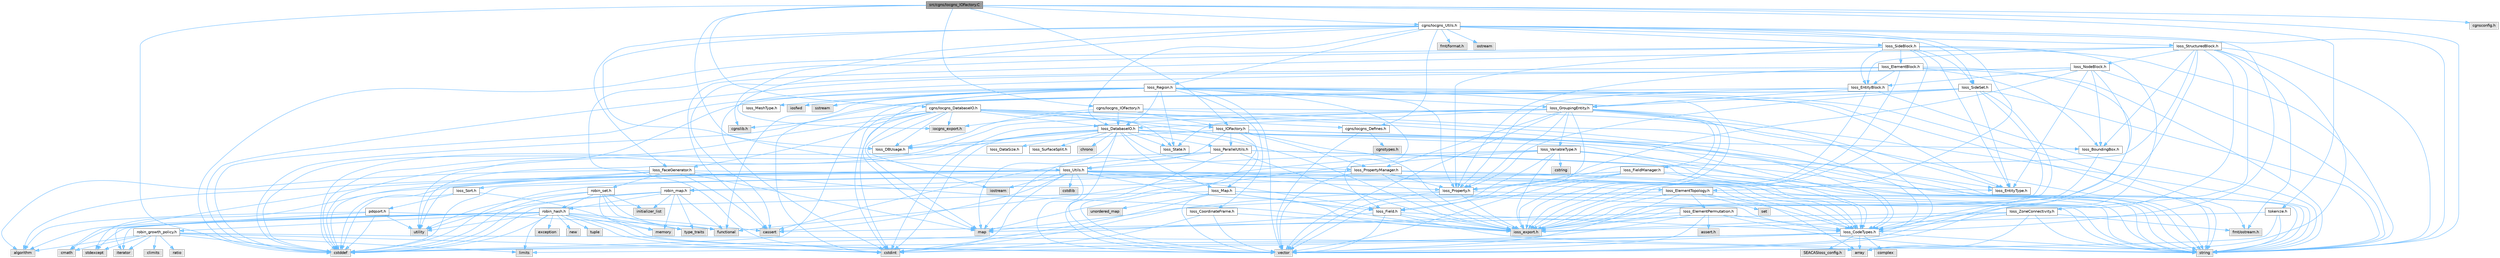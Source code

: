 digraph "src/cgns/Iocgns_IOFactory.C"
{
 // INTERACTIVE_SVG=YES
 // LATEX_PDF_SIZE
  bgcolor="transparent";
  edge [fontname=Helvetica,fontsize=10,labelfontname=Helvetica,labelfontsize=10];
  node [fontname=Helvetica,fontsize=10,shape=box,height=0.2,width=0.4];
  Node1 [id="Node000001",label="src/cgns/Iocgns_IOFactory.C",height=0.2,width=0.4,color="gray40", fillcolor="grey60", style="filled", fontcolor="black",tooltip=" "];
  Node1 -> Node2 [id="edge1_Node000001_Node000002",color="steelblue1",style="solid",tooltip=" "];
  Node2 [id="Node000002",label="Ioss_DBUsage.h",height=0.2,width=0.4,color="grey40", fillcolor="white", style="filled",URL="$Ioss__DBUsage_8h.html",tooltip=" "];
  Node1 -> Node3 [id="edge2_Node000001_Node000003",color="steelblue1",style="solid",tooltip=" "];
  Node3 [id="Node000003",label="Ioss_IOFactory.h",height=0.2,width=0.4,color="grey40", fillcolor="white", style="filled",URL="$Ioss__IOFactory_8h.html",tooltip=" "];
  Node3 -> Node4 [id="edge3_Node000003_Node000004",color="steelblue1",style="solid",tooltip=" "];
  Node4 [id="Node000004",label="ioss_export.h",height=0.2,width=0.4,color="grey60", fillcolor="#E0E0E0", style="filled",tooltip=" "];
  Node3 -> Node5 [id="edge4_Node000003_Node000005",color="steelblue1",style="solid",tooltip=" "];
  Node5 [id="Node000005",label="Ioss_CodeTypes.h",height=0.2,width=0.4,color="grey40", fillcolor="white", style="filled",URL="$Ioss__CodeTypes_8h.html",tooltip=" "];
  Node5 -> Node6 [id="edge5_Node000005_Node000006",color="steelblue1",style="solid",tooltip=" "];
  Node6 [id="Node000006",label="array",height=0.2,width=0.4,color="grey60", fillcolor="#E0E0E0", style="filled",tooltip=" "];
  Node5 -> Node7 [id="edge6_Node000005_Node000007",color="steelblue1",style="solid",tooltip=" "];
  Node7 [id="Node000007",label="cstddef",height=0.2,width=0.4,color="grey60", fillcolor="#E0E0E0", style="filled",tooltip=" "];
  Node5 -> Node8 [id="edge7_Node000005_Node000008",color="steelblue1",style="solid",tooltip=" "];
  Node8 [id="Node000008",label="cstdint",height=0.2,width=0.4,color="grey60", fillcolor="#E0E0E0", style="filled",tooltip=" "];
  Node5 -> Node9 [id="edge8_Node000005_Node000009",color="steelblue1",style="solid",tooltip=" "];
  Node9 [id="Node000009",label="string",height=0.2,width=0.4,color="grey60", fillcolor="#E0E0E0", style="filled",tooltip=" "];
  Node5 -> Node10 [id="edge9_Node000005_Node000010",color="steelblue1",style="solid",tooltip=" "];
  Node10 [id="Node000010",label="vector",height=0.2,width=0.4,color="grey60", fillcolor="#E0E0E0", style="filled",tooltip=" "];
  Node5 -> Node11 [id="edge10_Node000005_Node000011",color="steelblue1",style="solid",tooltip=" "];
  Node11 [id="Node000011",label="SEACASIoss_config.h",height=0.2,width=0.4,color="grey60", fillcolor="#E0E0E0", style="filled",tooltip=" "];
  Node5 -> Node12 [id="edge11_Node000005_Node000012",color="steelblue1",style="solid",tooltip=" "];
  Node12 [id="Node000012",label="complex",height=0.2,width=0.4,color="grey60", fillcolor="#E0E0E0", style="filled",tooltip=" "];
  Node3 -> Node9 [id="edge12_Node000003_Node000009",color="steelblue1",style="solid",tooltip=" "];
  Node3 -> Node2 [id="edge13_Node000003_Node000002",color="steelblue1",style="solid",tooltip=" "];
  Node3 -> Node13 [id="edge14_Node000003_Node000013",color="steelblue1",style="solid",tooltip=" "];
  Node13 [id="Node000013",label="Ioss_ParallelUtils.h",height=0.2,width=0.4,color="grey40", fillcolor="white", style="filled",URL="$Ioss__ParallelUtils_8h.html",tooltip=" "];
  Node13 -> Node4 [id="edge15_Node000013_Node000004",color="steelblue1",style="solid",tooltip=" "];
  Node13 -> Node5 [id="edge16_Node000013_Node000005",color="steelblue1",style="solid",tooltip=" "];
  Node13 -> Node14 [id="edge17_Node000013_Node000014",color="steelblue1",style="solid",tooltip=" "];
  Node14 [id="Node000014",label="Ioss_Utils.h",height=0.2,width=0.4,color="grey40", fillcolor="white", style="filled",URL="$Ioss__Utils_8h.html",tooltip=" "];
  Node14 -> Node4 [id="edge18_Node000014_Node000004",color="steelblue1",style="solid",tooltip=" "];
  Node14 -> Node5 [id="edge19_Node000014_Node000005",color="steelblue1",style="solid",tooltip=" "];
  Node14 -> Node15 [id="edge20_Node000014_Node000015",color="steelblue1",style="solid",tooltip=" "];
  Node15 [id="Node000015",label="Ioss_ElementTopology.h",height=0.2,width=0.4,color="grey40", fillcolor="white", style="filled",URL="$Ioss__ElementTopology_8h.html",tooltip=" "];
  Node15 -> Node4 [id="edge21_Node000015_Node000004",color="steelblue1",style="solid",tooltip=" "];
  Node15 -> Node5 [id="edge22_Node000015_Node000005",color="steelblue1",style="solid",tooltip=" "];
  Node15 -> Node16 [id="edge23_Node000015_Node000016",color="steelblue1",style="solid",tooltip=" "];
  Node16 [id="Node000016",label="Ioss_ElementPermutation.h",height=0.2,width=0.4,color="grey40", fillcolor="white", style="filled",URL="$Ioss__ElementPermutation_8h.html",tooltip=" "];
  Node16 -> Node4 [id="edge24_Node000016_Node000004",color="steelblue1",style="solid",tooltip=" "];
  Node16 -> Node5 [id="edge25_Node000016_Node000005",color="steelblue1",style="solid",tooltip=" "];
  Node16 -> Node17 [id="edge26_Node000016_Node000017",color="steelblue1",style="solid",tooltip=" "];
  Node17 [id="Node000017",label="assert.h",height=0.2,width=0.4,color="grey60", fillcolor="#E0E0E0", style="filled",tooltip=" "];
  Node16 -> Node18 [id="edge27_Node000016_Node000018",color="steelblue1",style="solid",tooltip=" "];
  Node18 [id="Node000018",label="limits",height=0.2,width=0.4,color="grey60", fillcolor="#E0E0E0", style="filled",tooltip=" "];
  Node16 -> Node19 [id="edge28_Node000016_Node000019",color="steelblue1",style="solid",tooltip=" "];
  Node19 [id="Node000019",label="map",height=0.2,width=0.4,color="grey60", fillcolor="#E0E0E0", style="filled",tooltip=" "];
  Node16 -> Node9 [id="edge29_Node000016_Node000009",color="steelblue1",style="solid",tooltip=" "];
  Node16 -> Node10 [id="edge30_Node000016_Node000010",color="steelblue1",style="solid",tooltip=" "];
  Node15 -> Node19 [id="edge31_Node000015_Node000019",color="steelblue1",style="solid",tooltip=" "];
  Node15 -> Node20 [id="edge32_Node000015_Node000020",color="steelblue1",style="solid",tooltip=" "];
  Node20 [id="Node000020",label="set",height=0.2,width=0.4,color="grey60", fillcolor="#E0E0E0", style="filled",tooltip=" "];
  Node15 -> Node9 [id="edge33_Node000015_Node000009",color="steelblue1",style="solid",tooltip=" "];
  Node15 -> Node10 [id="edge34_Node000015_Node000010",color="steelblue1",style="solid",tooltip=" "];
  Node14 -> Node21 [id="edge35_Node000014_Node000021",color="steelblue1",style="solid",tooltip=" "];
  Node21 [id="Node000021",label="Ioss_EntityType.h",height=0.2,width=0.4,color="grey40", fillcolor="white", style="filled",URL="$Ioss__EntityType_8h.html",tooltip=" "];
  Node14 -> Node22 [id="edge36_Node000014_Node000022",color="steelblue1",style="solid",tooltip=" "];
  Node22 [id="Node000022",label="Ioss_Field.h",height=0.2,width=0.4,color="grey40", fillcolor="white", style="filled",URL="$Ioss__Field_8h.html",tooltip=" "];
  Node22 -> Node4 [id="edge37_Node000022_Node000004",color="steelblue1",style="solid",tooltip=" "];
  Node22 -> Node5 [id="edge38_Node000022_Node000005",color="steelblue1",style="solid",tooltip=" "];
  Node22 -> Node7 [id="edge39_Node000022_Node000007",color="steelblue1",style="solid",tooltip=" "];
  Node22 -> Node9 [id="edge40_Node000022_Node000009",color="steelblue1",style="solid",tooltip=" "];
  Node22 -> Node10 [id="edge41_Node000022_Node000010",color="steelblue1",style="solid",tooltip=" "];
  Node14 -> Node23 [id="edge42_Node000014_Node000023",color="steelblue1",style="solid",tooltip=" "];
  Node23 [id="Node000023",label="Ioss_Property.h",height=0.2,width=0.4,color="grey40", fillcolor="white", style="filled",URL="$Ioss__Property_8h.html",tooltip=" "];
  Node23 -> Node4 [id="edge43_Node000023_Node000004",color="steelblue1",style="solid",tooltip=" "];
  Node23 -> Node8 [id="edge44_Node000023_Node000008",color="steelblue1",style="solid",tooltip=" "];
  Node23 -> Node9 [id="edge45_Node000023_Node000009",color="steelblue1",style="solid",tooltip=" "];
  Node23 -> Node10 [id="edge46_Node000023_Node000010",color="steelblue1",style="solid",tooltip=" "];
  Node14 -> Node24 [id="edge47_Node000014_Node000024",color="steelblue1",style="solid",tooltip=" "];
  Node24 [id="Node000024",label="Ioss_Sort.h",height=0.2,width=0.4,color="grey40", fillcolor="white", style="filled",URL="$Ioss__Sort_8h.html",tooltip=" "];
  Node24 -> Node25 [id="edge48_Node000024_Node000025",color="steelblue1",style="solid",tooltip=" "];
  Node25 [id="Node000025",label="pdqsort.h",height=0.2,width=0.4,color="grey40", fillcolor="white", style="filled",URL="$pdqsort_8h.html",tooltip=" "];
  Node25 -> Node26 [id="edge49_Node000025_Node000026",color="steelblue1",style="solid",tooltip=" "];
  Node26 [id="Node000026",label="algorithm",height=0.2,width=0.4,color="grey60", fillcolor="#E0E0E0", style="filled",tooltip=" "];
  Node25 -> Node7 [id="edge50_Node000025_Node000007",color="steelblue1",style="solid",tooltip=" "];
  Node25 -> Node27 [id="edge51_Node000025_Node000027",color="steelblue1",style="solid",tooltip=" "];
  Node27 [id="Node000027",label="functional",height=0.2,width=0.4,color="grey60", fillcolor="#E0E0E0", style="filled",tooltip=" "];
  Node25 -> Node28 [id="edge52_Node000025_Node000028",color="steelblue1",style="solid",tooltip=" "];
  Node28 [id="Node000028",label="iterator",height=0.2,width=0.4,color="grey60", fillcolor="#E0E0E0", style="filled",tooltip=" "];
  Node25 -> Node29 [id="edge53_Node000025_Node000029",color="steelblue1",style="solid",tooltip=" "];
  Node29 [id="Node000029",label="utility",height=0.2,width=0.4,color="grey60", fillcolor="#E0E0E0", style="filled",tooltip=" "];
  Node24 -> Node7 [id="edge54_Node000024_Node000007",color="steelblue1",style="solid",tooltip=" "];
  Node24 -> Node10 [id="edge55_Node000024_Node000010",color="steelblue1",style="solid",tooltip=" "];
  Node14 -> Node26 [id="edge56_Node000014_Node000026",color="steelblue1",style="solid",tooltip=" "];
  Node14 -> Node30 [id="edge57_Node000014_Node000030",color="steelblue1",style="solid",tooltip=" "];
  Node30 [id="Node000030",label="cassert",height=0.2,width=0.4,color="grey60", fillcolor="#E0E0E0", style="filled",tooltip=" "];
  Node14 -> Node31 [id="edge58_Node000014_Node000031",color="steelblue1",style="solid",tooltip=" "];
  Node31 [id="Node000031",label="cmath",height=0.2,width=0.4,color="grey60", fillcolor="#E0E0E0", style="filled",tooltip=" "];
  Node14 -> Node7 [id="edge59_Node000014_Node000007",color="steelblue1",style="solid",tooltip=" "];
  Node14 -> Node8 [id="edge60_Node000014_Node000008",color="steelblue1",style="solid",tooltip=" "];
  Node14 -> Node32 [id="edge61_Node000014_Node000032",color="steelblue1",style="solid",tooltip=" "];
  Node32 [id="Node000032",label="cstdlib",height=0.2,width=0.4,color="grey60", fillcolor="#E0E0E0", style="filled",tooltip=" "];
  Node14 -> Node33 [id="edge62_Node000014_Node000033",color="steelblue1",style="solid",tooltip=" "];
  Node33 [id="Node000033",label="iostream",height=0.2,width=0.4,color="grey60", fillcolor="#E0E0E0", style="filled",tooltip=" "];
  Node14 -> Node34 [id="edge63_Node000014_Node000034",color="steelblue1",style="solid",tooltip=" "];
  Node34 [id="Node000034",label="stdexcept",height=0.2,width=0.4,color="grey60", fillcolor="#E0E0E0", style="filled",tooltip=" "];
  Node14 -> Node9 [id="edge64_Node000014_Node000009",color="steelblue1",style="solid",tooltip=" "];
  Node14 -> Node10 [id="edge65_Node000014_Node000010",color="steelblue1",style="solid",tooltip=" "];
  Node13 -> Node30 [id="edge66_Node000013_Node000030",color="steelblue1",style="solid",tooltip=" "];
  Node13 -> Node7 [id="edge67_Node000013_Node000007",color="steelblue1",style="solid",tooltip=" "];
  Node13 -> Node9 [id="edge68_Node000013_Node000009",color="steelblue1",style="solid",tooltip=" "];
  Node13 -> Node10 [id="edge69_Node000013_Node000010",color="steelblue1",style="solid",tooltip=" "];
  Node3 -> Node35 [id="edge70_Node000003_Node000035",color="steelblue1",style="solid",tooltip=" "];
  Node35 [id="Node000035",label="Ioss_PropertyManager.h",height=0.2,width=0.4,color="grey40", fillcolor="white", style="filled",URL="$Ioss__PropertyManager_8h.html",tooltip=" "];
  Node35 -> Node4 [id="edge71_Node000035_Node000004",color="steelblue1",style="solid",tooltip=" "];
  Node35 -> Node5 [id="edge72_Node000035_Node000005",color="steelblue1",style="solid",tooltip=" "];
  Node35 -> Node23 [id="edge73_Node000035_Node000023",color="steelblue1",style="solid",tooltip=" "];
  Node35 -> Node7 [id="edge74_Node000035_Node000007",color="steelblue1",style="solid",tooltip=" "];
  Node35 -> Node9 [id="edge75_Node000035_Node000009",color="steelblue1",style="solid",tooltip=" "];
  Node35 -> Node10 [id="edge76_Node000035_Node000010",color="steelblue1",style="solid",tooltip=" "];
  Node35 -> Node36 [id="edge77_Node000035_Node000036",color="steelblue1",style="solid",tooltip=" "];
  Node36 [id="Node000036",label="robin_map.h",height=0.2,width=0.4,color="grey40", fillcolor="white", style="filled",URL="$robin__map_8h.html",tooltip=" "];
  Node36 -> Node7 [id="edge78_Node000036_Node000007",color="steelblue1",style="solid",tooltip=" "];
  Node36 -> Node27 [id="edge79_Node000036_Node000027",color="steelblue1",style="solid",tooltip=" "];
  Node36 -> Node37 [id="edge80_Node000036_Node000037",color="steelblue1",style="solid",tooltip=" "];
  Node37 [id="Node000037",label="initializer_list",height=0.2,width=0.4,color="grey60", fillcolor="#E0E0E0", style="filled",tooltip=" "];
  Node36 -> Node38 [id="edge81_Node000036_Node000038",color="steelblue1",style="solid",tooltip=" "];
  Node38 [id="Node000038",label="memory",height=0.2,width=0.4,color="grey60", fillcolor="#E0E0E0", style="filled",tooltip=" "];
  Node36 -> Node39 [id="edge82_Node000036_Node000039",color="steelblue1",style="solid",tooltip=" "];
  Node39 [id="Node000039",label="type_traits",height=0.2,width=0.4,color="grey60", fillcolor="#E0E0E0", style="filled",tooltip=" "];
  Node36 -> Node29 [id="edge83_Node000036_Node000029",color="steelblue1",style="solid",tooltip=" "];
  Node36 -> Node40 [id="edge84_Node000036_Node000040",color="steelblue1",style="solid",tooltip=" "];
  Node40 [id="Node000040",label="robin_hash.h",height=0.2,width=0.4,color="grey40", fillcolor="white", style="filled",URL="$robin__hash_8h.html",tooltip=" "];
  Node40 -> Node26 [id="edge85_Node000040_Node000026",color="steelblue1",style="solid",tooltip=" "];
  Node40 -> Node30 [id="edge86_Node000040_Node000030",color="steelblue1",style="solid",tooltip=" "];
  Node40 -> Node31 [id="edge87_Node000040_Node000031",color="steelblue1",style="solid",tooltip=" "];
  Node40 -> Node7 [id="edge88_Node000040_Node000007",color="steelblue1",style="solid",tooltip=" "];
  Node40 -> Node8 [id="edge89_Node000040_Node000008",color="steelblue1",style="solid",tooltip=" "];
  Node40 -> Node41 [id="edge90_Node000040_Node000041",color="steelblue1",style="solid",tooltip=" "];
  Node41 [id="Node000041",label="exception",height=0.2,width=0.4,color="grey60", fillcolor="#E0E0E0", style="filled",tooltip=" "];
  Node40 -> Node28 [id="edge91_Node000040_Node000028",color="steelblue1",style="solid",tooltip=" "];
  Node40 -> Node18 [id="edge92_Node000040_Node000018",color="steelblue1",style="solid",tooltip=" "];
  Node40 -> Node38 [id="edge93_Node000040_Node000038",color="steelblue1",style="solid",tooltip=" "];
  Node40 -> Node42 [id="edge94_Node000040_Node000042",color="steelblue1",style="solid",tooltip=" "];
  Node42 [id="Node000042",label="new",height=0.2,width=0.4,color="grey60", fillcolor="#E0E0E0", style="filled",tooltip=" "];
  Node40 -> Node34 [id="edge95_Node000040_Node000034",color="steelblue1",style="solid",tooltip=" "];
  Node40 -> Node43 [id="edge96_Node000040_Node000043",color="steelblue1",style="solid",tooltip=" "];
  Node43 [id="Node000043",label="tuple",height=0.2,width=0.4,color="grey60", fillcolor="#E0E0E0", style="filled",tooltip=" "];
  Node40 -> Node39 [id="edge97_Node000040_Node000039",color="steelblue1",style="solid",tooltip=" "];
  Node40 -> Node29 [id="edge98_Node000040_Node000029",color="steelblue1",style="solid",tooltip=" "];
  Node40 -> Node10 [id="edge99_Node000040_Node000010",color="steelblue1",style="solid",tooltip=" "];
  Node40 -> Node44 [id="edge100_Node000040_Node000044",color="steelblue1",style="solid",tooltip=" "];
  Node44 [id="Node000044",label="robin_growth_policy.h",height=0.2,width=0.4,color="grey40", fillcolor="white", style="filled",URL="$robin__growth__policy_8h.html",tooltip=" "];
  Node44 -> Node26 [id="edge101_Node000044_Node000026",color="steelblue1",style="solid",tooltip=" "];
  Node44 -> Node6 [id="edge102_Node000044_Node000006",color="steelblue1",style="solid",tooltip=" "];
  Node44 -> Node45 [id="edge103_Node000044_Node000045",color="steelblue1",style="solid",tooltip=" "];
  Node45 [id="Node000045",label="climits",height=0.2,width=0.4,color="grey60", fillcolor="#E0E0E0", style="filled",tooltip=" "];
  Node44 -> Node31 [id="edge104_Node000044_Node000031",color="steelblue1",style="solid",tooltip=" "];
  Node44 -> Node7 [id="edge105_Node000044_Node000007",color="steelblue1",style="solid",tooltip=" "];
  Node44 -> Node8 [id="edge106_Node000044_Node000008",color="steelblue1",style="solid",tooltip=" "];
  Node44 -> Node28 [id="edge107_Node000044_Node000028",color="steelblue1",style="solid",tooltip=" "];
  Node44 -> Node18 [id="edge108_Node000044_Node000018",color="steelblue1",style="solid",tooltip=" "];
  Node44 -> Node46 [id="edge109_Node000044_Node000046",color="steelblue1",style="solid",tooltip=" "];
  Node46 [id="Node000046",label="ratio",height=0.2,width=0.4,color="grey60", fillcolor="#E0E0E0", style="filled",tooltip=" "];
  Node44 -> Node34 [id="edge110_Node000044_Node000034",color="steelblue1",style="solid",tooltip=" "];
  Node3 -> Node19 [id="edge111_Node000003_Node000019",color="steelblue1",style="solid",tooltip=" "];
  Node3 -> Node10 [id="edge112_Node000003_Node000010",color="steelblue1",style="solid",tooltip=" "];
  Node1 -> Node47 [id="edge113_Node000001_Node000047",color="steelblue1",style="solid",tooltip=" "];
  Node47 [id="Node000047",label="cgns/Iocgns_DatabaseIO.h",height=0.2,width=0.4,color="grey40", fillcolor="white", style="filled",URL="$Iocgns__DatabaseIO_8h.html",tooltip=" "];
  Node47 -> Node48 [id="edge114_Node000047_Node000048",color="steelblue1",style="solid",tooltip=" "];
  Node48 [id="Node000048",label="iocgns_export.h",height=0.2,width=0.4,color="grey60", fillcolor="#E0E0E0", style="filled",tooltip=" "];
  Node47 -> Node5 [id="edge115_Node000047_Node000005",color="steelblue1",style="solid",tooltip=" "];
  Node47 -> Node2 [id="edge116_Node000047_Node000002",color="steelblue1",style="solid",tooltip=" "];
  Node47 -> Node49 [id="edge117_Node000047_Node000049",color="steelblue1",style="solid",tooltip=" "];
  Node49 [id="Node000049",label="Ioss_DatabaseIO.h",height=0.2,width=0.4,color="grey40", fillcolor="white", style="filled",URL="$Ioss__DatabaseIO_8h.html",tooltip=" "];
  Node49 -> Node4 [id="edge118_Node000049_Node000004",color="steelblue1",style="solid",tooltip=" "];
  Node49 -> Node50 [id="edge119_Node000049_Node000050",color="steelblue1",style="solid",tooltip=" "];
  Node50 [id="Node000050",label="Ioss_BoundingBox.h",height=0.2,width=0.4,color="grey40", fillcolor="white", style="filled",URL="$Ioss__BoundingBox_8h.html",tooltip=" "];
  Node50 -> Node4 [id="edge120_Node000050_Node000004",color="steelblue1",style="solid",tooltip=" "];
  Node49 -> Node5 [id="edge121_Node000049_Node000005",color="steelblue1",style="solid",tooltip=" "];
  Node49 -> Node2 [id="edge122_Node000049_Node000002",color="steelblue1",style="solid",tooltip=" "];
  Node49 -> Node51 [id="edge123_Node000049_Node000051",color="steelblue1",style="solid",tooltip=" "];
  Node51 [id="Node000051",label="Ioss_DataSize.h",height=0.2,width=0.4,color="grey40", fillcolor="white", style="filled",URL="$Ioss__DataSize_8h.html",tooltip=" "];
  Node49 -> Node21 [id="edge124_Node000049_Node000021",color="steelblue1",style="solid",tooltip=" "];
  Node49 -> Node52 [id="edge125_Node000049_Node000052",color="steelblue1",style="solid",tooltip=" "];
  Node52 [id="Node000052",label="Ioss_Map.h",height=0.2,width=0.4,color="grey40", fillcolor="white", style="filled",URL="$Ioss__Map_8h.html",tooltip=" "];
  Node52 -> Node4 [id="edge126_Node000052_Node000004",color="steelblue1",style="solid",tooltip=" "];
  Node52 -> Node5 [id="edge127_Node000052_Node000005",color="steelblue1",style="solid",tooltip=" "];
  Node52 -> Node22 [id="edge128_Node000052_Node000022",color="steelblue1",style="solid",tooltip=" "];
  Node52 -> Node7 [id="edge129_Node000052_Node000007",color="steelblue1",style="solid",tooltip=" "];
  Node52 -> Node8 [id="edge130_Node000052_Node000008",color="steelblue1",style="solid",tooltip=" "];
  Node52 -> Node9 [id="edge131_Node000052_Node000009",color="steelblue1",style="solid",tooltip=" "];
  Node52 -> Node10 [id="edge132_Node000052_Node000010",color="steelblue1",style="solid",tooltip=" "];
  Node52 -> Node53 [id="edge133_Node000052_Node000053",color="steelblue1",style="solid",tooltip=" "];
  Node53 [id="Node000053",label="unordered_map",height=0.2,width=0.4,color="grey60", fillcolor="#E0E0E0", style="filled",tooltip=" "];
  Node49 -> Node13 [id="edge134_Node000049_Node000013",color="steelblue1",style="solid",tooltip=" "];
  Node49 -> Node35 [id="edge135_Node000049_Node000035",color="steelblue1",style="solid",tooltip=" "];
  Node49 -> Node54 [id="edge136_Node000049_Node000054",color="steelblue1",style="solid",tooltip=" "];
  Node54 [id="Node000054",label="Ioss_State.h",height=0.2,width=0.4,color="grey40", fillcolor="white", style="filled",URL="$Ioss__State_8h.html",tooltip=" "];
  Node49 -> Node55 [id="edge137_Node000049_Node000055",color="steelblue1",style="solid",tooltip=" "];
  Node55 [id="Node000055",label="Ioss_SurfaceSplit.h",height=0.2,width=0.4,color="grey40", fillcolor="white", style="filled",URL="$Ioss__SurfaceSplit_8h.html",tooltip=" "];
  Node49 -> Node56 [id="edge138_Node000049_Node000056",color="steelblue1",style="solid",tooltip=" "];
  Node56 [id="Node000056",label="chrono",height=0.2,width=0.4,color="grey60", fillcolor="#E0E0E0", style="filled",tooltip=" "];
  Node49 -> Node7 [id="edge139_Node000049_Node000007",color="steelblue1",style="solid",tooltip=" "];
  Node49 -> Node8 [id="edge140_Node000049_Node000008",color="steelblue1",style="solid",tooltip=" "];
  Node49 -> Node19 [id="edge141_Node000049_Node000019",color="steelblue1",style="solid",tooltip=" "];
  Node49 -> Node9 [id="edge142_Node000049_Node000009",color="steelblue1",style="solid",tooltip=" "];
  Node49 -> Node29 [id="edge143_Node000049_Node000029",color="steelblue1",style="solid",tooltip=" "];
  Node49 -> Node10 [id="edge144_Node000049_Node000010",color="steelblue1",style="solid",tooltip=" "];
  Node47 -> Node57 [id="edge145_Node000047_Node000057",color="steelblue1",style="solid",tooltip=" "];
  Node57 [id="Node000057",label="Ioss_FaceGenerator.h",height=0.2,width=0.4,color="grey40", fillcolor="white", style="filled",URL="$Ioss__FaceGenerator_8h.html",tooltip=" "];
  Node57 -> Node4 [id="edge146_Node000057_Node000004",color="steelblue1",style="solid",tooltip=" "];
  Node57 -> Node26 [id="edge147_Node000057_Node000026",color="steelblue1",style="solid",tooltip=" "];
  Node57 -> Node6 [id="edge148_Node000057_Node000006",color="steelblue1",style="solid",tooltip=" "];
  Node57 -> Node30 [id="edge149_Node000057_Node000030",color="steelblue1",style="solid",tooltip=" "];
  Node57 -> Node7 [id="edge150_Node000057_Node000007",color="steelblue1",style="solid",tooltip=" "];
  Node57 -> Node19 [id="edge151_Node000057_Node000019",color="steelblue1",style="solid",tooltip=" "];
  Node57 -> Node58 [id="edge152_Node000057_Node000058",color="steelblue1",style="solid",tooltip=" "];
  Node58 [id="Node000058",label="robin_set.h",height=0.2,width=0.4,color="grey40", fillcolor="white", style="filled",URL="$robin__set_8h.html",tooltip=" "];
  Node58 -> Node7 [id="edge153_Node000058_Node000007",color="steelblue1",style="solid",tooltip=" "];
  Node58 -> Node27 [id="edge154_Node000058_Node000027",color="steelblue1",style="solid",tooltip=" "];
  Node58 -> Node37 [id="edge155_Node000058_Node000037",color="steelblue1",style="solid",tooltip=" "];
  Node58 -> Node38 [id="edge156_Node000058_Node000038",color="steelblue1",style="solid",tooltip=" "];
  Node58 -> Node39 [id="edge157_Node000058_Node000039",color="steelblue1",style="solid",tooltip=" "];
  Node58 -> Node29 [id="edge158_Node000058_Node000029",color="steelblue1",style="solid",tooltip=" "];
  Node58 -> Node40 [id="edge159_Node000058_Node000040",color="steelblue1",style="solid",tooltip=" "];
  Node57 -> Node29 [id="edge160_Node000057_Node000029",color="steelblue1",style="solid",tooltip=" "];
  Node47 -> Node3 [id="edge161_Node000047_Node000003",color="steelblue1",style="solid",tooltip=" "];
  Node47 -> Node52 [id="edge162_Node000047_Node000052",color="steelblue1",style="solid",tooltip=" "];
  Node47 -> Node54 [id="edge163_Node000047_Node000054",color="steelblue1",style="solid",tooltip=" "];
  Node47 -> Node7 [id="edge164_Node000047_Node000007",color="steelblue1",style="solid",tooltip=" "];
  Node47 -> Node8 [id="edge165_Node000047_Node000008",color="steelblue1",style="solid",tooltip=" "];
  Node47 -> Node33 [id="edge166_Node000047_Node000033",color="steelblue1",style="solid",tooltip=" "];
  Node47 -> Node19 [id="edge167_Node000047_Node000019",color="steelblue1",style="solid",tooltip=" "];
  Node47 -> Node9 [id="edge168_Node000047_Node000009",color="steelblue1",style="solid",tooltip=" "];
  Node47 -> Node59 [id="edge169_Node000047_Node000059",color="steelblue1",style="solid",tooltip=" "];
  Node59 [id="Node000059",label="cgns/Iocgns_Defines.h",height=0.2,width=0.4,color="grey40", fillcolor="white", style="filled",URL="$Iocgns__Defines_8h.html",tooltip=" "];
  Node59 -> Node60 [id="edge170_Node000059_Node000060",color="steelblue1",style="solid",tooltip=" "];
  Node60 [id="Node000060",label="cgnstypes.h",height=0.2,width=0.4,color="grey60", fillcolor="#E0E0E0", style="filled",tooltip=" "];
  Node59 -> Node10 [id="edge171_Node000059_Node000010",color="steelblue1",style="solid",tooltip=" "];
  Node47 -> Node61 [id="edge172_Node000047_Node000061",color="steelblue1",style="solid",tooltip=" "];
  Node61 [id="Node000061",label="cgnslib.h",height=0.2,width=0.4,color="grey60", fillcolor="#E0E0E0", style="filled",tooltip=" "];
  Node1 -> Node62 [id="edge173_Node000001_Node000062",color="steelblue1",style="solid",tooltip=" "];
  Node62 [id="Node000062",label="cgns/Iocgns_IOFactory.h",height=0.2,width=0.4,color="grey40", fillcolor="white", style="filled",URL="$Iocgns__IOFactory_8h.html",tooltip=" "];
  Node62 -> Node48 [id="edge174_Node000062_Node000048",color="steelblue1",style="solid",tooltip=" "];
  Node62 -> Node49 [id="edge175_Node000062_Node000049",color="steelblue1",style="solid",tooltip=" "];
  Node62 -> Node5 [id="edge176_Node000062_Node000005",color="steelblue1",style="solid",tooltip=" "];
  Node62 -> Node2 [id="edge177_Node000062_Node000002",color="steelblue1",style="solid",tooltip=" "];
  Node62 -> Node3 [id="edge178_Node000062_Node000003",color="steelblue1",style="solid",tooltip=" "];
  Node62 -> Node9 [id="edge179_Node000062_Node000009",color="steelblue1",style="solid",tooltip=" "];
  Node1 -> Node63 [id="edge180_Node000001_Node000063",color="steelblue1",style="solid",tooltip=" "];
  Node63 [id="Node000063",label="cgns/Iocgns_Utils.h",height=0.2,width=0.4,color="grey40", fillcolor="white", style="filled",URL="$Iocgns__Utils_8h.html",tooltip=" "];
  Node63 -> Node48 [id="edge181_Node000063_Node000048",color="steelblue1",style="solid",tooltip=" "];
  Node63 -> Node5 [id="edge182_Node000063_Node000005",color="steelblue1",style="solid",tooltip=" "];
  Node63 -> Node49 [id="edge183_Node000063_Node000049",color="steelblue1",style="solid",tooltip=" "];
  Node63 -> Node15 [id="edge184_Node000063_Node000015",color="steelblue1",style="solid",tooltip=" "];
  Node63 -> Node57 [id="edge185_Node000063_Node000057",color="steelblue1",style="solid",tooltip=" "];
  Node63 -> Node64 [id="edge186_Node000063_Node000064",color="steelblue1",style="solid",tooltip=" "];
  Node64 [id="Node000064",label="Ioss_Region.h",height=0.2,width=0.4,color="grey40", fillcolor="white", style="filled",URL="$Ioss__Region_8h.html",tooltip=" "];
  Node64 -> Node4 [id="edge187_Node000064_Node000004",color="steelblue1",style="solid",tooltip=" "];
  Node64 -> Node65 [id="edge188_Node000064_Node000065",color="steelblue1",style="solid",tooltip=" "];
  Node65 [id="Node000065",label="Ioss_CoordinateFrame.h",height=0.2,width=0.4,color="grey40", fillcolor="white", style="filled",URL="$Ioss__CoordinateFrame_8h.html",tooltip=" "];
  Node65 -> Node4 [id="edge189_Node000065_Node000004",color="steelblue1",style="solid",tooltip=" "];
  Node65 -> Node8 [id="edge190_Node000065_Node000008",color="steelblue1",style="solid",tooltip=" "];
  Node65 -> Node10 [id="edge191_Node000065_Node000010",color="steelblue1",style="solid",tooltip=" "];
  Node64 -> Node49 [id="edge192_Node000064_Node000049",color="steelblue1",style="solid",tooltip=" "];
  Node64 -> Node21 [id="edge193_Node000064_Node000021",color="steelblue1",style="solid",tooltip=" "];
  Node64 -> Node22 [id="edge194_Node000064_Node000022",color="steelblue1",style="solid",tooltip=" "];
  Node64 -> Node66 [id="edge195_Node000064_Node000066",color="steelblue1",style="solid",tooltip=" "];
  Node66 [id="Node000066",label="Ioss_GroupingEntity.h",height=0.2,width=0.4,color="grey40", fillcolor="white", style="filled",URL="$Ioss__GroupingEntity_8h.html",tooltip=" "];
  Node66 -> Node4 [id="edge196_Node000066_Node000004",color="steelblue1",style="solid",tooltip=" "];
  Node66 -> Node5 [id="edge197_Node000066_Node000005",color="steelblue1",style="solid",tooltip=" "];
  Node66 -> Node49 [id="edge198_Node000066_Node000049",color="steelblue1",style="solid",tooltip=" "];
  Node66 -> Node21 [id="edge199_Node000066_Node000021",color="steelblue1",style="solid",tooltip=" "];
  Node66 -> Node22 [id="edge200_Node000066_Node000022",color="steelblue1",style="solid",tooltip=" "];
  Node66 -> Node67 [id="edge201_Node000066_Node000067",color="steelblue1",style="solid",tooltip=" "];
  Node67 [id="Node000067",label="Ioss_FieldManager.h",height=0.2,width=0.4,color="grey40", fillcolor="white", style="filled",URL="$Ioss__FieldManager_8h.html",tooltip=" "];
  Node67 -> Node4 [id="edge202_Node000067_Node000004",color="steelblue1",style="solid",tooltip=" "];
  Node67 -> Node5 [id="edge203_Node000067_Node000005",color="steelblue1",style="solid",tooltip=" "];
  Node67 -> Node22 [id="edge204_Node000067_Node000022",color="steelblue1",style="solid",tooltip=" "];
  Node67 -> Node7 [id="edge205_Node000067_Node000007",color="steelblue1",style="solid",tooltip=" "];
  Node67 -> Node9 [id="edge206_Node000067_Node000009",color="steelblue1",style="solid",tooltip=" "];
  Node67 -> Node10 [id="edge207_Node000067_Node000010",color="steelblue1",style="solid",tooltip=" "];
  Node67 -> Node36 [id="edge208_Node000067_Node000036",color="steelblue1",style="solid",tooltip=" "];
  Node66 -> Node23 [id="edge209_Node000066_Node000023",color="steelblue1",style="solid",tooltip=" "];
  Node66 -> Node35 [id="edge210_Node000066_Node000035",color="steelblue1",style="solid",tooltip=" "];
  Node66 -> Node54 [id="edge211_Node000066_Node000054",color="steelblue1",style="solid",tooltip=" "];
  Node66 -> Node68 [id="edge212_Node000066_Node000068",color="steelblue1",style="solid",tooltip=" "];
  Node68 [id="Node000068",label="Ioss_VariableType.h",height=0.2,width=0.4,color="grey40", fillcolor="white", style="filled",URL="$Ioss__VariableType_8h.html",tooltip=" "];
  Node68 -> Node4 [id="edge213_Node000068_Node000004",color="steelblue1",style="solid",tooltip=" "];
  Node68 -> Node5 [id="edge214_Node000068_Node000005",color="steelblue1",style="solid",tooltip=" "];
  Node68 -> Node14 [id="edge215_Node000068_Node000014",color="steelblue1",style="solid",tooltip=" "];
  Node68 -> Node69 [id="edge216_Node000068_Node000069",color="steelblue1",style="solid",tooltip=" "];
  Node69 [id="Node000069",label="cstring",height=0.2,width=0.4,color="grey60", fillcolor="#E0E0E0", style="filled",tooltip=" "];
  Node68 -> Node27 [id="edge217_Node000068_Node000027",color="steelblue1",style="solid",tooltip=" "];
  Node68 -> Node19 [id="edge218_Node000068_Node000019",color="steelblue1",style="solid",tooltip=" "];
  Node68 -> Node9 [id="edge219_Node000068_Node000009",color="steelblue1",style="solid",tooltip=" "];
  Node68 -> Node10 [id="edge220_Node000068_Node000010",color="steelblue1",style="solid",tooltip=" "];
  Node66 -> Node7 [id="edge221_Node000066_Node000007",color="steelblue1",style="solid",tooltip=" "];
  Node66 -> Node8 [id="edge222_Node000066_Node000008",color="steelblue1",style="solid",tooltip=" "];
  Node66 -> Node9 [id="edge223_Node000066_Node000009",color="steelblue1",style="solid",tooltip=" "];
  Node66 -> Node10 [id="edge224_Node000066_Node000010",color="steelblue1",style="solid",tooltip=" "];
  Node64 -> Node70 [id="edge225_Node000064_Node000070",color="steelblue1",style="solid",tooltip=" "];
  Node70 [id="Node000070",label="Ioss_MeshType.h",height=0.2,width=0.4,color="grey40", fillcolor="white", style="filled",URL="$Ioss__MeshType_8h.html",tooltip=" "];
  Node64 -> Node23 [id="edge226_Node000064_Node000023",color="steelblue1",style="solid",tooltip=" "];
  Node64 -> Node54 [id="edge227_Node000064_Node000054",color="steelblue1",style="solid",tooltip=" "];
  Node64 -> Node7 [id="edge228_Node000064_Node000007",color="steelblue1",style="solid",tooltip=" "];
  Node64 -> Node8 [id="edge229_Node000064_Node000008",color="steelblue1",style="solid",tooltip=" "];
  Node64 -> Node27 [id="edge230_Node000064_Node000027",color="steelblue1",style="solid",tooltip=" "];
  Node64 -> Node71 [id="edge231_Node000064_Node000071",color="steelblue1",style="solid",tooltip=" "];
  Node71 [id="Node000071",label="iosfwd",height=0.2,width=0.4,color="grey60", fillcolor="#E0E0E0", style="filled",tooltip=" "];
  Node64 -> Node19 [id="edge232_Node000064_Node000019",color="steelblue1",style="solid",tooltip=" "];
  Node64 -> Node9 [id="edge233_Node000064_Node000009",color="steelblue1",style="solid",tooltip=" "];
  Node64 -> Node29 [id="edge234_Node000064_Node000029",color="steelblue1",style="solid",tooltip=" "];
  Node64 -> Node10 [id="edge235_Node000064_Node000010",color="steelblue1",style="solid",tooltip=" "];
  Node64 -> Node72 [id="edge236_Node000064_Node000072",color="steelblue1",style="solid",tooltip=" "];
  Node72 [id="Node000072",label="sstream",height=0.2,width=0.4,color="grey60", fillcolor="#E0E0E0", style="filled",tooltip=" "];
  Node64 -> Node73 [id="edge237_Node000064_Node000073",color="steelblue1",style="solid",tooltip=" "];
  Node73 [id="Node000073",label="fmt/ostream.h",height=0.2,width=0.4,color="grey60", fillcolor="#E0E0E0", style="filled",tooltip=" "];
  Node63 -> Node74 [id="edge238_Node000063_Node000074",color="steelblue1",style="solid",tooltip=" "];
  Node74 [id="Node000074",label="Ioss_SideBlock.h",height=0.2,width=0.4,color="grey40", fillcolor="white", style="filled",URL="$Ioss__SideBlock_8h.html",tooltip=" "];
  Node74 -> Node4 [id="edge239_Node000074_Node000004",color="steelblue1",style="solid",tooltip=" "];
  Node74 -> Node75 [id="edge240_Node000074_Node000075",color="steelblue1",style="solid",tooltip=" "];
  Node75 [id="Node000075",label="Ioss_ElementBlock.h",height=0.2,width=0.4,color="grey40", fillcolor="white", style="filled",URL="$Ioss__ElementBlock_8h.html",tooltip=" "];
  Node75 -> Node4 [id="edge241_Node000075_Node000004",color="steelblue1",style="solid",tooltip=" "];
  Node75 -> Node50 [id="edge242_Node000075_Node000050",color="steelblue1",style="solid",tooltip=" "];
  Node75 -> Node5 [id="edge243_Node000075_Node000005",color="steelblue1",style="solid",tooltip=" "];
  Node75 -> Node76 [id="edge244_Node000075_Node000076",color="steelblue1",style="solid",tooltip=" "];
  Node76 [id="Node000076",label="Ioss_EntityBlock.h",height=0.2,width=0.4,color="grey40", fillcolor="white", style="filled",URL="$Ioss__EntityBlock_8h.html",tooltip=" "];
  Node76 -> Node4 [id="edge245_Node000076_Node000004",color="steelblue1",style="solid",tooltip=" "];
  Node76 -> Node66 [id="edge246_Node000076_Node000066",color="steelblue1",style="solid",tooltip=" "];
  Node76 -> Node23 [id="edge247_Node000076_Node000023",color="steelblue1",style="solid",tooltip=" "];
  Node76 -> Node7 [id="edge248_Node000076_Node000007",color="steelblue1",style="solid",tooltip=" "];
  Node76 -> Node9 [id="edge249_Node000076_Node000009",color="steelblue1",style="solid",tooltip=" "];
  Node75 -> Node23 [id="edge250_Node000075_Node000023",color="steelblue1",style="solid",tooltip=" "];
  Node75 -> Node30 [id="edge251_Node000075_Node000030",color="steelblue1",style="solid",tooltip=" "];
  Node75 -> Node9 [id="edge252_Node000075_Node000009",color="steelblue1",style="solid",tooltip=" "];
  Node74 -> Node76 [id="edge253_Node000074_Node000076",color="steelblue1",style="solid",tooltip=" "];
  Node74 -> Node21 [id="edge254_Node000074_Node000021",color="steelblue1",style="solid",tooltip=" "];
  Node74 -> Node23 [id="edge255_Node000074_Node000023",color="steelblue1",style="solid",tooltip=" "];
  Node74 -> Node77 [id="edge256_Node000074_Node000077",color="steelblue1",style="solid",tooltip=" "];
  Node77 [id="Node000077",label="Ioss_SideSet.h",height=0.2,width=0.4,color="grey40", fillcolor="white", style="filled",URL="$Ioss__SideSet_8h.html",tooltip=" "];
  Node77 -> Node4 [id="edge257_Node000077_Node000004",color="steelblue1",style="solid",tooltip=" "];
  Node77 -> Node21 [id="edge258_Node000077_Node000021",color="steelblue1",style="solid",tooltip=" "];
  Node77 -> Node66 [id="edge259_Node000077_Node000066",color="steelblue1",style="solid",tooltip=" "];
  Node77 -> Node23 [id="edge260_Node000077_Node000023",color="steelblue1",style="solid",tooltip=" "];
  Node77 -> Node7 [id="edge261_Node000077_Node000007",color="steelblue1",style="solid",tooltip=" "];
  Node77 -> Node8 [id="edge262_Node000077_Node000008",color="steelblue1",style="solid",tooltip=" "];
  Node77 -> Node9 [id="edge263_Node000077_Node000009",color="steelblue1",style="solid",tooltip=" "];
  Node77 -> Node10 [id="edge264_Node000077_Node000010",color="steelblue1",style="solid",tooltip=" "];
  Node74 -> Node7 [id="edge265_Node000074_Node000007",color="steelblue1",style="solid",tooltip=" "];
  Node74 -> Node8 [id="edge266_Node000074_Node000008",color="steelblue1",style="solid",tooltip=" "];
  Node74 -> Node9 [id="edge267_Node000074_Node000009",color="steelblue1",style="solid",tooltip=" "];
  Node74 -> Node10 [id="edge268_Node000074_Node000010",color="steelblue1",style="solid",tooltip=" "];
  Node63 -> Node77 [id="edge269_Node000063_Node000077",color="steelblue1",style="solid",tooltip=" "];
  Node63 -> Node78 [id="edge270_Node000063_Node000078",color="steelblue1",style="solid",tooltip=" "];
  Node78 [id="Node000078",label="Ioss_StructuredBlock.h",height=0.2,width=0.4,color="grey40", fillcolor="white", style="filled",URL="$Ioss__StructuredBlock_8h.html",tooltip=" "];
  Node78 -> Node4 [id="edge271_Node000078_Node000004",color="steelblue1",style="solid",tooltip=" "];
  Node78 -> Node50 [id="edge272_Node000078_Node000050",color="steelblue1",style="solid",tooltip=" "];
  Node78 -> Node5 [id="edge273_Node000078_Node000005",color="steelblue1",style="solid",tooltip=" "];
  Node78 -> Node76 [id="edge274_Node000078_Node000076",color="steelblue1",style="solid",tooltip=" "];
  Node78 -> Node79 [id="edge275_Node000078_Node000079",color="steelblue1",style="solid",tooltip=" "];
  Node79 [id="Node000079",label="Ioss_NodeBlock.h",height=0.2,width=0.4,color="grey40", fillcolor="white", style="filled",URL="$Ioss__NodeBlock_8h.html",tooltip=" "];
  Node79 -> Node4 [id="edge276_Node000079_Node000004",color="steelblue1",style="solid",tooltip=" "];
  Node79 -> Node50 [id="edge277_Node000079_Node000050",color="steelblue1",style="solid",tooltip=" "];
  Node79 -> Node76 [id="edge278_Node000079_Node000076",color="steelblue1",style="solid",tooltip=" "];
  Node79 -> Node21 [id="edge279_Node000079_Node000021",color="steelblue1",style="solid",tooltip=" "];
  Node79 -> Node23 [id="edge280_Node000079_Node000023",color="steelblue1",style="solid",tooltip=" "];
  Node79 -> Node7 [id="edge281_Node000079_Node000007",color="steelblue1",style="solid",tooltip=" "];
  Node79 -> Node8 [id="edge282_Node000079_Node000008",color="steelblue1",style="solid",tooltip=" "];
  Node79 -> Node9 [id="edge283_Node000079_Node000009",color="steelblue1",style="solid",tooltip=" "];
  Node78 -> Node23 [id="edge284_Node000078_Node000023",color="steelblue1",style="solid",tooltip=" "];
  Node78 -> Node80 [id="edge285_Node000078_Node000080",color="steelblue1",style="solid",tooltip=" "];
  Node80 [id="Node000080",label="Ioss_ZoneConnectivity.h",height=0.2,width=0.4,color="grey40", fillcolor="white", style="filled",URL="$Ioss__ZoneConnectivity_8h.html",tooltip=" "];
  Node80 -> Node4 [id="edge286_Node000080_Node000004",color="steelblue1",style="solid",tooltip=" "];
  Node80 -> Node5 [id="edge287_Node000080_Node000005",color="steelblue1",style="solid",tooltip=" "];
  Node80 -> Node6 [id="edge288_Node000080_Node000006",color="steelblue1",style="solid",tooltip=" "];
  Node80 -> Node30 [id="edge289_Node000080_Node000030",color="steelblue1",style="solid",tooltip=" "];
  Node80 -> Node73 [id="edge290_Node000080_Node000073",color="steelblue1",style="solid",tooltip=" "];
  Node80 -> Node9 [id="edge291_Node000080_Node000009",color="steelblue1",style="solid",tooltip=" "];
  Node78 -> Node6 [id="edge292_Node000078_Node000006",color="steelblue1",style="solid",tooltip=" "];
  Node78 -> Node30 [id="edge293_Node000078_Node000030",color="steelblue1",style="solid",tooltip=" "];
  Node78 -> Node73 [id="edge294_Node000078_Node000073",color="steelblue1",style="solid",tooltip=" "];
  Node78 -> Node9 [id="edge295_Node000078_Node000009",color="steelblue1",style="solid",tooltip=" "];
  Node63 -> Node14 [id="edge296_Node000063_Node000014",color="steelblue1",style="solid",tooltip=" "];
  Node63 -> Node59 [id="edge297_Node000063_Node000059",color="steelblue1",style="solid",tooltip=" "];
  Node63 -> Node61 [id="edge298_Node000063_Node000061",color="steelblue1",style="solid",tooltip=" "];
  Node63 -> Node81 [id="edge299_Node000063_Node000081",color="steelblue1",style="solid",tooltip=" "];
  Node81 [id="Node000081",label="fmt/format.h",height=0.2,width=0.4,color="grey60", fillcolor="#E0E0E0", style="filled",tooltip=" "];
  Node63 -> Node82 [id="edge300_Node000063_Node000082",color="steelblue1",style="solid",tooltip=" "];
  Node82 [id="Node000082",label="ostream",height=0.2,width=0.4,color="grey60", fillcolor="#E0E0E0", style="filled",tooltip=" "];
  Node63 -> Node9 [id="edge301_Node000063_Node000009",color="steelblue1",style="solid",tooltip=" "];
  Node1 -> Node7 [id="edge302_Node000001_Node000007",color="steelblue1",style="solid",tooltip=" "];
  Node1 -> Node9 [id="edge303_Node000001_Node000009",color="steelblue1",style="solid",tooltip=" "];
  Node1 -> Node83 [id="edge304_Node000001_Node000083",color="steelblue1",style="solid",tooltip=" "];
  Node83 [id="Node000083",label="tokenize.h",height=0.2,width=0.4,color="grey40", fillcolor="white", style="filled",URL="$tokenize_8h.html",tooltip=" "];
  Node83 -> Node4 [id="edge305_Node000083_Node000004",color="steelblue1",style="solid",tooltip=" "];
  Node83 -> Node9 [id="edge306_Node000083_Node000009",color="steelblue1",style="solid",tooltip=" "];
  Node83 -> Node10 [id="edge307_Node000083_Node000010",color="steelblue1",style="solid",tooltip=" "];
  Node1 -> Node84 [id="edge308_Node000001_Node000084",color="steelblue1",style="solid",tooltip=" "];
  Node84 [id="Node000084",label="cgnsconfig.h",height=0.2,width=0.4,color="grey60", fillcolor="#E0E0E0", style="filled",tooltip=" "];
}
